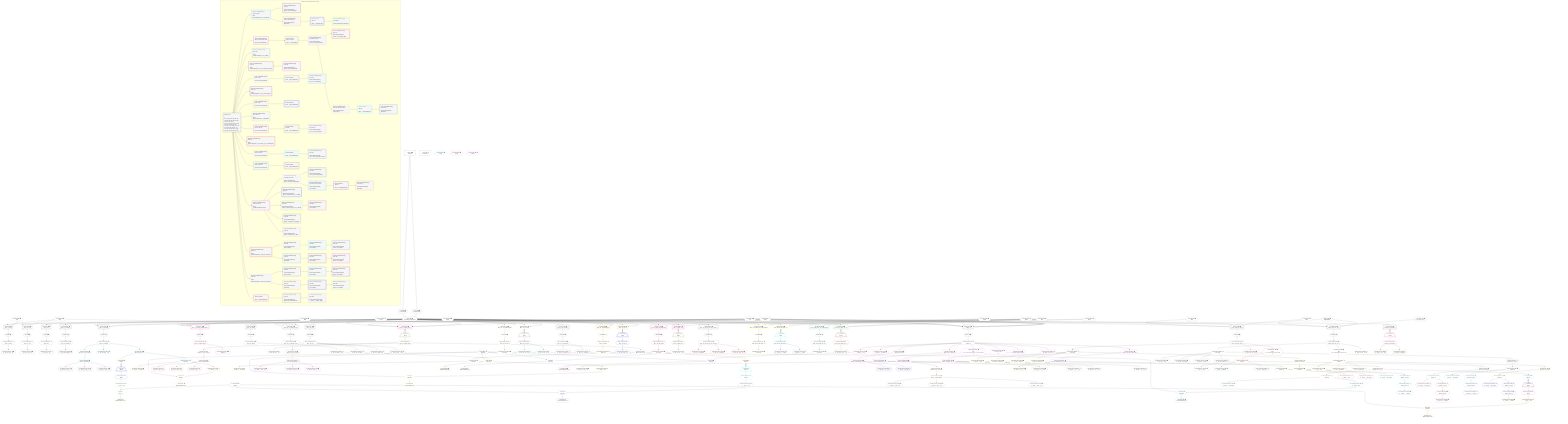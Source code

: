 %%{init: {'themeVariables': { 'fontSize': '12px'}}}%%
graph TD
    classDef path fill:#eee,stroke:#000,color:#000
    classDef plan fill:#fff,stroke-width:1px,color:#000
    classDef itemplan fill:#fff,stroke-width:2px,color:#000
    classDef unbatchedplan fill:#dff,stroke-width:1px,color:#000
    classDef sideeffectplan fill:#fcc,stroke-width:2px,color:#000
    classDef bucket fill:#f6f6f6,color:#000,stroke-width:2px,text-align:left


    %% plan dependencies
    PgSelect269[["PgSelect[269∈0] ➊<br />ᐸpersonᐳ"]]:::plan
    Object11{{"Object[11∈0] ➊<br />ᐸ{pgSettings,withPgClient}ᐳ"}}:::plan
    Constant558{{"Constant[558∈0] ➊<br />ᐸ1ᐳ"}}:::plan
    Constant559{{"Constant[559∈0] ➊<br />ᐸ'test'ᐳ"}}:::plan
    Object11 & Constant558 & Constant559 & Constant558 & Constant559 & Constant559 --> PgSelect269
    PgSelect373[["PgSelect[373∈0] ➊<br />ᐸquery_output_two_rowsᐳ"]]:::plan
    Constant570{{"Constant[570∈0] ➊<br />ᐸ42ᐳ"}}:::plan
    Constant572{{"Constant[572∈0] ➊<br />ᐸ'Hi'ᐳ"}}:::plan
    Object11 & Constant570 & Constant558 & Constant572 --> PgSelect373
    PgSelect434[["PgSelect[434∈0] ➊<br />ᐸquery_output_two_rowsᐳ"]]:::plan
    Constant573{{"Constant[573∈0] ➊<br />ᐸ999999999ᐳ"}}:::plan
    Constant575{{"Constant[575∈0] ➊<br />ᐸ”Don't fail me now...”ᐳ"}}:::plan
    Object11 & Constant573 & Constant573 & Constant575 --> PgSelect434
    PgSelect8[["PgSelect[8∈0] ➊<br />ᐸfunc_in_inoutᐳ"]]:::plan
    Constant555{{"Constant[555∈0] ➊<br />ᐸ10ᐳ"}}:::plan
    Constant556{{"Constant[556∈0] ➊<br />ᐸ5ᐳ"}}:::plan
    Object11 & Constant555 & Constant556 --> PgSelect8
    PgSelect28[["PgSelect[28∈0] ➊<br />ᐸfunc_out_complexᐳ"]]:::plan
    Object11 & Constant558 & Constant559 --> PgSelect28
    Access9{{"Access[9∈0] ➊<br />ᐸ2.pgSettingsᐳ"}}:::plan
    Access10{{"Access[10∈0] ➊<br />ᐸ2.withPgClientᐳ"}}:::plan
    Access9 & Access10 --> Object11
    PgSelect16[["PgSelect[16∈0] ➊<br />ᐸfunc_in_outᐳ"]]:::plan
    Object11 & Constant555 --> PgSelect16
    PgSelect138[["PgSelect[138∈0] ➊<br />ᐸfunc_out_out_compound_typeᐳ"]]:::plan
    Object11 & Constant555 --> PgSelect138
    __Value2["__Value[2∈0] ➊<br />ᐸcontextᐳ"]:::plan
    __Value2 --> Access9
    __Value2 --> Access10
    First12{{"First[12∈0] ➊"}}:::plan
    PgSelect8 --> First12
    PgSelectSingle13{{"PgSelectSingle[13∈0] ➊<br />ᐸfunc_in_inoutᐳ"}}:::plan
    First12 --> PgSelectSingle13
    PgClassExpression14{{"PgClassExpression[14∈0] ➊<br />ᐸ__func_in_inout__.vᐳ"}}:::plan
    PgSelectSingle13 --> PgClassExpression14
    First18{{"First[18∈0] ➊"}}:::plan
    PgSelect16 --> First18
    PgSelectSingle19{{"PgSelectSingle[19∈0] ➊<br />ᐸfunc_in_outᐳ"}}:::plan
    First18 --> PgSelectSingle19
    PgClassExpression20{{"PgClassExpression[20∈0] ➊<br />ᐸ__func_in_out__.vᐳ"}}:::plan
    PgSelectSingle19 --> PgClassExpression20
    PgSelect21[["PgSelect[21∈0] ➊<br />ᐸfunc_outᐳ"]]:::plan
    Object11 --> PgSelect21
    First23{{"First[23∈0] ➊"}}:::plan
    PgSelect21 --> First23
    PgSelectSingle24{{"PgSelectSingle[24∈0] ➊<br />ᐸfunc_outᐳ"}}:::plan
    First23 --> PgSelectSingle24
    PgClassExpression25{{"PgClassExpression[25∈0] ➊<br />ᐸ__func_out__.vᐳ"}}:::plan
    PgSelectSingle24 --> PgClassExpression25
    First30{{"First[30∈0] ➊"}}:::plan
    PgSelect28 --> First30
    PgSelectSingle31{{"PgSelectSingle[31∈0] ➊<br />ᐸfunc_out_complexᐳ"}}:::plan
    First30 --> PgSelectSingle31
    PgSelect131[["PgSelect[131∈0] ➊<br />ᐸfunc_out_outᐳ"]]:::plan
    Object11 --> PgSelect131
    First133{{"First[133∈0] ➊"}}:::plan
    PgSelect131 --> First133
    PgSelectSingle134{{"PgSelectSingle[134∈0] ➊<br />ᐸfunc_out_outᐳ"}}:::plan
    First133 --> PgSelectSingle134
    First140{{"First[140∈0] ➊"}}:::plan
    PgSelect138 --> First140
    PgSelectSingle141{{"PgSelectSingle[141∈0] ➊<br />ᐸfunc_out_out_compound_typeᐳ"}}:::plan
    First140 --> PgSelectSingle141
    PgSelect170[["PgSelect[170∈0] ➊<br />ᐸfunc_out_out_unnamedᐳ"]]:::plan
    Object11 --> PgSelect170
    First172{{"First[172∈0] ➊"}}:::plan
    PgSelect170 --> First172
    PgSelectSingle173{{"PgSelectSingle[173∈0] ➊<br />ᐸfunc_out_out_unnamedᐳ"}}:::plan
    First172 --> PgSelectSingle173
    PgSelect192[["PgSelect[192∈0] ➊<br />ᐸfunc_out_tableᐳ"]]:::plan
    Object11 --> PgSelect192
    First194{{"First[194∈0] ➊"}}:::plan
    PgSelect192 --> First194
    PgSelectSingle195{{"PgSelectSingle[195∈0] ➊<br />ᐸfunc_out_tableᐳ"}}:::plan
    First194 --> PgSelectSingle195
    PgSelect219[["PgSelect[219∈0] ➊<br />ᐸfunc_out_unnamedᐳ"]]:::plan
    Object11 --> PgSelect219
    First221{{"First[221∈0] ➊"}}:::plan
    PgSelect219 --> First221
    PgSelectSingle222{{"PgSelectSingle[222∈0] ➊<br />ᐸfunc_out_unnamedᐳ"}}:::plan
    First221 --> PgSelectSingle222
    PgClassExpression223{{"PgClassExpression[223∈0] ➊<br />ᐸ__func_out_unnamed__.vᐳ"}}:::plan
    PgSelectSingle222 --> PgClassExpression223
    PgSelect224[["PgSelect[224∈0] ➊<br />ᐸfunc_out_unnamed_out_out_unnamedᐳ"]]:::plan
    Object11 --> PgSelect224
    First226{{"First[226∈0] ➊"}}:::plan
    PgSelect224 --> First226
    PgSelectSingle227{{"PgSelectSingle[227∈0] ➊<br />ᐸfunc_out_unnamed_out_out_unnamedᐳ"}}:::plan
    First226 --> PgSelectSingle227
    First271{{"First[271∈0] ➊"}}:::plan
    PgSelect269 --> First271
    PgSelectSingle272{{"PgSelectSingle[272∈0] ➊<br />ᐸpersonᐳ"}}:::plan
    First271 --> PgSelectSingle272
    First375{{"First[375∈0] ➊"}}:::plan
    PgSelect373 --> First375
    PgSelectSingle376{{"PgSelectSingle[376∈0] ➊<br />ᐸquery_output_two_rowsᐳ"}}:::plan
    First375 --> PgSelectSingle376
    First436{{"First[436∈0] ➊"}}:::plan
    PgSelect434 --> First436
    PgSelectSingle437{{"PgSelectSingle[437∈0] ➊<br />ᐸquery_output_two_rowsᐳ"}}:::plan
    First436 --> PgSelectSingle437
    PgSelect494[["PgSelect[494∈0] ➊<br />ᐸsearch_test_summariesᐳ"]]:::plan
    Object11 --> PgSelect494
    __Value4["__Value[4∈0] ➊<br />ᐸrootValueᐳ"]:::plan
    Constant48{{"Constant[48∈0] ➊<br />ᐸ'people'ᐳ"}}:::plan
    Constant69{{"Constant[69∈0] ➊<br />ᐸ'posts'ᐳ"}}:::plan
    Connection82{{"Connection[82∈0] ➊<br />ᐸ80ᐳ"}}:::plan
    Connection160{{"Connection[160∈0] ➊<br />ᐸ158ᐳ"}}:::plan
    Connection183{{"Connection[183∈0] ➊<br />ᐸ181ᐳ"}}:::plan
    Connection207{{"Connection[207∈0] ➊<br />ᐸ205ᐳ"}}:::plan
    Connection241{{"Connection[241∈0] ➊<br />ᐸ239ᐳ"}}:::plan
    Connection259{{"Connection[259∈0] ➊<br />ᐸ257ᐳ"}}:::plan
    Constant563{{"Constant[563∈0] ➊<br />ᐸ20ᐳ"}}:::plan
    PgClassExpression32{{"PgClassExpression[32∈1] ➊<br />ᐸ__func_out...plex__.”x”ᐳ"}}:::plan
    PgSelectSingle31 --> PgClassExpression32
    PgSelectSingle39{{"PgSelectSingle[39∈1] ➊<br />ᐸfrmcdc_compoundTypeᐳ"}}:::plan
    RemapKeys502{{"RemapKeys[502∈1] ➊<br />ᐸ31:{”0”:1,”1”:2,”2”:3,”3”:4}ᐳ"}}:::plan
    RemapKeys502 --> PgSelectSingle39
    PgSelectSingle47{{"PgSelectSingle[47∈1] ➊<br />ᐸpersonᐳ"}}:::plan
    RemapKeys505{{"RemapKeys[505∈1] ➊<br />ᐸ31:{”0”:5,”1”:6,”2”:7}ᐳ"}}:::plan
    RemapKeys505 --> PgSelectSingle47
    PgSelectSingle31 --> RemapKeys502
    PgSelectSingle31 --> RemapKeys505
    Connection65{{"Connection[65∈1] ➊<br />ᐸ61ᐳ"}}:::plan
    PgClassExpression40{{"PgClassExpression[40∈2] ➊<br />ᐸ__frmcdc_c...type__.”a”ᐳ"}}:::plan
    PgSelectSingle39 --> PgClassExpression40
    PgClassExpression41{{"PgClassExpression[41∈2] ➊<br />ᐸ__frmcdc_c...type__.”b”ᐳ"}}:::plan
    PgSelectSingle39 --> PgClassExpression41
    PgClassExpression42{{"PgClassExpression[42∈2] ➊<br />ᐸ__frmcdc_c...type__.”c”ᐳ"}}:::plan
    PgSelectSingle39 --> PgClassExpression42
    List50{{"List[50∈3] ➊<br />ᐸ48,49ᐳ"}}:::plan
    PgClassExpression49{{"PgClassExpression[49∈3] ➊<br />ᐸ__person__.”id”ᐳ"}}:::plan
    Constant48 & PgClassExpression49 --> List50
    PgSelectSingle47 --> PgClassExpression49
    Lambda51{{"Lambda[51∈3] ➊<br />ᐸbase64JSONEncodeᐳ"}}:::plan
    List50 --> Lambda51
    PgClassExpression52{{"PgClassExpression[52∈3] ➊<br />ᐸ__person__...full_name”ᐳ"}}:::plan
    PgSelectSingle47 --> PgClassExpression52
    Access504{{"Access[504∈3] ➊<br />ᐸ505.0ᐳ"}}:::plan
    RemapKeys505 --> Access504
    __Item67[/"__Item[67∈4]<br />ᐸ504ᐳ"\]:::itemplan
    Access504 ==> __Item67
    PgSelectSingle68{{"PgSelectSingle[68∈4]<br />ᐸpostᐳ"}}:::plan
    __Item67 --> PgSelectSingle68
    List71{{"List[71∈5]<br />ᐸ69,70ᐳ"}}:::plan
    PgClassExpression70{{"PgClassExpression[70∈5]<br />ᐸ__post__.”id”ᐳ"}}:::plan
    Constant69 & PgClassExpression70 --> List71
    PgSelectSingle68 --> PgClassExpression70
    Lambda72{{"Lambda[72∈5]<br />ᐸbase64JSONEncodeᐳ"}}:::plan
    List71 --> Lambda72
    PgSelect83[["PgSelect[83∈6] ➊<br />ᐸfunc_out_complex_setofᐳ"]]:::plan
    Object11 & Constant558 & Constant559 & Connection82 --> PgSelect83
    PgSelect127[["PgSelect[127∈6] ➊<br />ᐸfunc_out_complex_setof(aggregate)ᐳ"]]:::plan
    Object11 & Constant558 & Constant559 & Connection82 --> PgSelect127
    First128{{"First[128∈6] ➊"}}:::plan
    PgSelect127 --> First128
    PgSelectSingle129{{"PgSelectSingle[129∈6] ➊<br />ᐸfunc_out_complex_setofᐳ"}}:::plan
    First128 --> PgSelectSingle129
    PgClassExpression130{{"PgClassExpression[130∈6] ➊<br />ᐸcount(*)ᐳ"}}:::plan
    PgSelectSingle129 --> PgClassExpression130
    Connection119{{"Connection[119∈6] ➊<br />ᐸ115ᐳ"}}:::plan
    __Item84[/"__Item[84∈7]<br />ᐸ83ᐳ"\]:::itemplan
    PgSelect83 ==> __Item84
    PgSelectSingle85{{"PgSelectSingle[85∈7]<br />ᐸfunc_out_complex_setofᐳ"}}:::plan
    __Item84 --> PgSelectSingle85
    PgClassExpression86{{"PgClassExpression[86∈8]<br />ᐸ__func_out...etof__.”x”ᐳ"}}:::plan
    PgSelectSingle85 --> PgClassExpression86
    PgSelectSingle93{{"PgSelectSingle[93∈8]<br />ᐸfrmcdc_compoundTypeᐳ"}}:::plan
    RemapKeys507{{"RemapKeys[507∈8]<br />ᐸ85:{”0”:1,”1”:2,”2”:3,”3”:4}ᐳ"}}:::plan
    RemapKeys507 --> PgSelectSingle93
    PgSelectSingle101{{"PgSelectSingle[101∈8]<br />ᐸpersonᐳ"}}:::plan
    RemapKeys510{{"RemapKeys[510∈8]<br />ᐸ85:{”0”:5,”1”:6,”2”:7}ᐳ"}}:::plan
    RemapKeys510 --> PgSelectSingle101
    PgSelectSingle85 --> RemapKeys507
    PgSelectSingle85 --> RemapKeys510
    PgClassExpression94{{"PgClassExpression[94∈9]<br />ᐸ__frmcdc_c...type__.”a”ᐳ"}}:::plan
    PgSelectSingle93 --> PgClassExpression94
    PgClassExpression95{{"PgClassExpression[95∈9]<br />ᐸ__frmcdc_c...type__.”b”ᐳ"}}:::plan
    PgSelectSingle93 --> PgClassExpression95
    PgClassExpression96{{"PgClassExpression[96∈9]<br />ᐸ__frmcdc_c...type__.”c”ᐳ"}}:::plan
    PgSelectSingle93 --> PgClassExpression96
    List104{{"List[104∈10]<br />ᐸ48,103ᐳ"}}:::plan
    PgClassExpression103{{"PgClassExpression[103∈10]<br />ᐸ__person__.”id”ᐳ"}}:::plan
    Constant48 & PgClassExpression103 --> List104
    PgSelectSingle101 --> PgClassExpression103
    Lambda105{{"Lambda[105∈10]<br />ᐸbase64JSONEncodeᐳ"}}:::plan
    List104 --> Lambda105
    PgClassExpression106{{"PgClassExpression[106∈10]<br />ᐸ__person__...full_name”ᐳ"}}:::plan
    PgSelectSingle101 --> PgClassExpression106
    Access509{{"Access[509∈10]<br />ᐸ510.0ᐳ"}}:::plan
    RemapKeys510 --> Access509
    __Item121[/"__Item[121∈11]<br />ᐸ509ᐳ"\]:::itemplan
    Access509 ==> __Item121
    PgSelectSingle122{{"PgSelectSingle[122∈11]<br />ᐸpostᐳ"}}:::plan
    __Item121 --> PgSelectSingle122
    List125{{"List[125∈12]<br />ᐸ69,124ᐳ"}}:::plan
    PgClassExpression124{{"PgClassExpression[124∈12]<br />ᐸ__post__.”id”ᐳ"}}:::plan
    Constant69 & PgClassExpression124 --> List125
    PgSelectSingle122 --> PgClassExpression124
    Lambda126{{"Lambda[126∈12]<br />ᐸbase64JSONEncodeᐳ"}}:::plan
    List125 --> Lambda126
    PgClassExpression135{{"PgClassExpression[135∈13] ➊<br />ᐸ__func_out...first_out”ᐳ"}}:::plan
    PgSelectSingle134 --> PgClassExpression135
    PgClassExpression136{{"PgClassExpression[136∈13] ➊<br />ᐸ__func_out...econd_out”ᐳ"}}:::plan
    PgSelectSingle134 --> PgClassExpression136
    PgClassExpression142{{"PgClassExpression[142∈14] ➊<br />ᐸ__func_out...ype__.”o1”ᐳ"}}:::plan
    PgSelectSingle141 --> PgClassExpression142
    PgSelectSingle149{{"PgSelectSingle[149∈14] ➊<br />ᐸfrmcdc_compoundTypeᐳ"}}:::plan
    RemapKeys512{{"RemapKeys[512∈14] ➊<br />ᐸ141:{”0”:1,”1”:2,”2”:3,”3”:4}ᐳ"}}:::plan
    RemapKeys512 --> PgSelectSingle149
    PgSelectSingle141 --> RemapKeys512
    PgClassExpression150{{"PgClassExpression[150∈15] ➊<br />ᐸ__frmcdc_c...type__.”a”ᐳ"}}:::plan
    PgSelectSingle149 --> PgClassExpression150
    PgClassExpression151{{"PgClassExpression[151∈15] ➊<br />ᐸ__frmcdc_c...type__.”b”ᐳ"}}:::plan
    PgSelectSingle149 --> PgClassExpression151
    PgClassExpression152{{"PgClassExpression[152∈15] ➊<br />ᐸ__frmcdc_c...type__.”c”ᐳ"}}:::plan
    PgSelectSingle149 --> PgClassExpression152
    PgSelect161[["PgSelect[161∈16] ➊<br />ᐸfunc_out_out_setofᐳ"]]:::plan
    Object11 & Connection160 --> PgSelect161
    PgSelect166[["PgSelect[166∈16] ➊<br />ᐸfunc_out_out_setof(aggregate)ᐳ"]]:::plan
    Object11 & Connection160 --> PgSelect166
    First167{{"First[167∈16] ➊"}}:::plan
    PgSelect166 --> First167
    PgSelectSingle168{{"PgSelectSingle[168∈16] ➊<br />ᐸfunc_out_out_setofᐳ"}}:::plan
    First167 --> PgSelectSingle168
    PgClassExpression169{{"PgClassExpression[169∈16] ➊<br />ᐸcount(*)ᐳ"}}:::plan
    PgSelectSingle168 --> PgClassExpression169
    __Item162[/"__Item[162∈17]<br />ᐸ161ᐳ"\]:::itemplan
    PgSelect161 ==> __Item162
    PgSelectSingle163{{"PgSelectSingle[163∈17]<br />ᐸfunc_out_out_setofᐳ"}}:::plan
    __Item162 --> PgSelectSingle163
    PgClassExpression164{{"PgClassExpression[164∈18]<br />ᐸ__func_out...tof__.”o1”ᐳ"}}:::plan
    PgSelectSingle163 --> PgClassExpression164
    PgClassExpression165{{"PgClassExpression[165∈18]<br />ᐸ__func_out...tof__.”o2”ᐳ"}}:::plan
    PgSelectSingle163 --> PgClassExpression165
    PgClassExpression174{{"PgClassExpression[174∈19] ➊<br />ᐸ__func_out....”column1”ᐳ"}}:::plan
    PgSelectSingle173 --> PgClassExpression174
    PgClassExpression175{{"PgClassExpression[175∈19] ➊<br />ᐸ__func_out....”column2”ᐳ"}}:::plan
    PgSelectSingle173 --> PgClassExpression175
    PgSelect184[["PgSelect[184∈20] ➊<br />ᐸfunc_out_setofᐳ"]]:::plan
    Object11 & Connection183 --> PgSelect184
    PgSelect188[["PgSelect[188∈20] ➊<br />ᐸfunc_out_setof(aggregate)ᐳ"]]:::plan
    Object11 & Connection183 --> PgSelect188
    First189{{"First[189∈20] ➊"}}:::plan
    PgSelect188 --> First189
    PgSelectSingle190{{"PgSelectSingle[190∈20] ➊<br />ᐸfunc_out_setofᐳ"}}:::plan
    First189 --> PgSelectSingle190
    PgClassExpression191{{"PgClassExpression[191∈20] ➊<br />ᐸcount(*)ᐳ"}}:::plan
    PgSelectSingle190 --> PgClassExpression191
    __Item185[/"__Item[185∈21]<br />ᐸ184ᐳ"\]:::itemplan
    PgSelect184 ==> __Item185
    PgSelectSingle186{{"PgSelectSingle[186∈21]<br />ᐸfunc_out_setofᐳ"}}:::plan
    __Item185 --> PgSelectSingle186
    PgClassExpression187{{"PgClassExpression[187∈21]<br />ᐸ__func_out_setof__.vᐳ"}}:::plan
    PgSelectSingle186 --> PgClassExpression187
    List198{{"List[198∈22] ➊<br />ᐸ48,197ᐳ"}}:::plan
    PgClassExpression197{{"PgClassExpression[197∈22] ➊<br />ᐸ__func_out_table__.”id”ᐳ"}}:::plan
    Constant48 & PgClassExpression197 --> List198
    PgSelectSingle195 --> PgClassExpression197
    Lambda199{{"Lambda[199∈22] ➊<br />ᐸbase64JSONEncodeᐳ"}}:::plan
    List198 --> Lambda199
    PgSelect208[["PgSelect[208∈23] ➊<br />ᐸfunc_out_table_setofᐳ"]]:::plan
    Object11 & Connection207 --> PgSelect208
    PgSelect215[["PgSelect[215∈23] ➊<br />ᐸfunc_out_table_setof(aggregate)ᐳ"]]:::plan
    Object11 & Connection207 --> PgSelect215
    First216{{"First[216∈23] ➊"}}:::plan
    PgSelect215 --> First216
    PgSelectSingle217{{"PgSelectSingle[217∈23] ➊<br />ᐸfunc_out_table_setofᐳ"}}:::plan
    First216 --> PgSelectSingle217
    PgClassExpression218{{"PgClassExpression[218∈23] ➊<br />ᐸcount(*)ᐳ"}}:::plan
    PgSelectSingle217 --> PgClassExpression218
    __Item209[/"__Item[209∈24]<br />ᐸ208ᐳ"\]:::itemplan
    PgSelect208 ==> __Item209
    PgSelectSingle210{{"PgSelectSingle[210∈24]<br />ᐸfunc_out_table_setofᐳ"}}:::plan
    __Item209 --> PgSelectSingle210
    List213{{"List[213∈25]<br />ᐸ48,212ᐳ"}}:::plan
    PgClassExpression212{{"PgClassExpression[212∈25]<br />ᐸ__func_out...tof__.”id”ᐳ"}}:::plan
    Constant48 & PgClassExpression212 --> List213
    PgSelectSingle210 --> PgClassExpression212
    Lambda214{{"Lambda[214∈25]<br />ᐸbase64JSONEncodeᐳ"}}:::plan
    List213 --> Lambda214
    PgClassExpression228{{"PgClassExpression[228∈26] ➊<br />ᐸ__func_out....”column1”ᐳ"}}:::plan
    PgSelectSingle227 --> PgClassExpression228
    PgClassExpression229{{"PgClassExpression[229∈26] ➊<br />ᐸ__func_out....”column3”ᐳ"}}:::plan
    PgSelectSingle227 --> PgClassExpression229
    PgClassExpression230{{"PgClassExpression[230∈26] ➊<br />ᐸ__func_out...med__.”o2”ᐳ"}}:::plan
    PgSelectSingle227 --> PgClassExpression230
    PgSelect242[["PgSelect[242∈27] ➊<br />ᐸfunc_returns_table_multi_colᐳ"]]:::plan
    Object11 & Constant563 & Connection241 --> PgSelect242
    PgSelect247[["PgSelect[247∈27] ➊<br />ᐸfunc_returns_table_multi_col(aggregate)ᐳ"]]:::plan
    Object11 & Constant563 & Connection241 --> PgSelect247
    First248{{"First[248∈27] ➊"}}:::plan
    PgSelect247 --> First248
    PgSelectSingle249{{"PgSelectSingle[249∈27] ➊<br />ᐸfunc_returns_table_multi_colᐳ"}}:::plan
    First248 --> PgSelectSingle249
    PgClassExpression250{{"PgClassExpression[250∈27] ➊<br />ᐸcount(*)ᐳ"}}:::plan
    PgSelectSingle249 --> PgClassExpression250
    __Item243[/"__Item[243∈28]<br />ᐸ242ᐳ"\]:::itemplan
    PgSelect242 ==> __Item243
    PgSelectSingle244{{"PgSelectSingle[244∈28]<br />ᐸfunc_returns_table_multi_colᐳ"}}:::plan
    __Item243 --> PgSelectSingle244
    PgClassExpression245{{"PgClassExpression[245∈29]<br />ᐸ__func_ret...l__.”col1”ᐳ"}}:::plan
    PgSelectSingle244 --> PgClassExpression245
    PgClassExpression246{{"PgClassExpression[246∈29]<br />ᐸ__func_ret...l__.”col2”ᐳ"}}:::plan
    PgSelectSingle244 --> PgClassExpression246
    PgSelect260[["PgSelect[260∈30] ➊<br />ᐸfunc_returns_table_one_colᐳ"]]:::plan
    Object11 & Constant563 & Connection259 --> PgSelect260
    PgSelect264[["PgSelect[264∈30] ➊<br />ᐸfunc_returns_table_one_col(aggregate)ᐳ"]]:::plan
    Object11 & Constant563 & Connection259 --> PgSelect264
    First265{{"First[265∈30] ➊"}}:::plan
    PgSelect264 --> First265
    PgSelectSingle266{{"PgSelectSingle[266∈30] ➊<br />ᐸfunc_returns_table_one_colᐳ"}}:::plan
    First265 --> PgSelectSingle266
    PgClassExpression267{{"PgClassExpression[267∈30] ➊<br />ᐸcount(*)ᐳ"}}:::plan
    PgSelectSingle266 --> PgClassExpression267
    __Item261[/"__Item[261∈31]<br />ᐸ260ᐳ"\]:::itemplan
    PgSelect260 ==> __Item261
    PgSelectSingle262{{"PgSelectSingle[262∈31]<br />ᐸfunc_returns_table_one_colᐳ"}}:::plan
    __Item261 --> PgSelectSingle262
    PgClassExpression263{{"PgClassExpression[263∈31]<br />ᐸ__func_ret...ne_col__.vᐳ"}}:::plan
    PgSelectSingle262 --> PgClassExpression263
    List275{{"List[275∈32] ➊<br />ᐸ48,274ᐳ"}}:::plan
    PgClassExpression274{{"PgClassExpression[274∈32] ➊<br />ᐸ__person__.”id”ᐳ"}}:::plan
    Constant48 & PgClassExpression274 --> List275
    PgSelectSingle272 --> PgClassExpression274
    Lambda276{{"Lambda[276∈32] ➊<br />ᐸbase64JSONEncodeᐳ"}}:::plan
    List275 --> Lambda276
    PgClassExpression277{{"PgClassExpression[277∈32] ➊<br />ᐸ__person__...full_name”ᐳ"}}:::plan
    PgSelectSingle272 --> PgClassExpression277
    PgSelectSingle286{{"PgSelectSingle[286∈32] ➊<br />ᐸperson_computed_complexᐳ"}}:::plan
    RemapKeys519{{"RemapKeys[519∈32] ➊<br />ᐸ272:{”0”:2,”1”:3,”2”:4,”3”:5,”4”:6,”5”:7,”6”:8,”7”:9,”8”:10}ᐳ"}}:::plan
    RemapKeys519 --> PgSelectSingle286
    PgSelectSingle332{{"PgSelectSingle[332∈32] ➊<br />ᐸperson_computed_first_arg_inoutᐳ"}}:::plan
    RemapKeys521{{"RemapKeys[521∈32] ➊<br />ᐸ272:{”0”:11,”1”:12}ᐳ"}}:::plan
    RemapKeys521 --> PgSelectSingle332
    PgSelectSingle339{{"PgSelectSingle[339∈32] ➊<br />ᐸperson_computed_first_arg_inout_outᐳ"}}:::plan
    RemapKeys525{{"RemapKeys[525∈32] ➊<br />ᐸ272:{”0”:13,”1”:14,”2”:15,”3”:16}ᐳ"}}:::plan
    RemapKeys525 --> PgSelectSingle339
    PgClassExpression352{{"PgClassExpression[352∈32] ➊<br />ᐸ”c”.”perso...lder! */<br />)ᐳ"}}:::plan
    PgSelectSingle272 --> PgClassExpression352
    PgSelectSingle358{{"PgSelectSingle[358∈32] ➊<br />ᐸperson_computed_inout_outᐳ"}}:::plan
    RemapKeys527{{"RemapKeys[527∈32] ➊<br />ᐸ272:{”0”:17,”1”:18,”2”:19}ᐳ"}}:::plan
    RemapKeys527 --> PgSelectSingle358
    PgClassExpression362{{"PgClassExpression[362∈32] ➊<br />ᐸ”c”.”perso..._person__)ᐳ"}}:::plan
    PgSelectSingle272 --> PgClassExpression362
    PgSelectSingle367{{"PgSelectSingle[367∈32] ➊<br />ᐸperson_computed_out_outᐳ"}}:::plan
    RemapKeys529{{"RemapKeys[529∈32] ➊<br />ᐸ272:{”0”:20,”1”:21,”2”:22}ᐳ"}}:::plan
    RemapKeys529 --> PgSelectSingle367
    PgSelectSingle272 --> RemapKeys519
    PgSelectSingle272 --> RemapKeys521
    PgSelectSingle272 --> RemapKeys525
    PgSelectSingle272 --> RemapKeys527
    PgSelectSingle272 --> RemapKeys529
    Connection320{{"Connection[320∈32] ➊<br />ᐸ316ᐳ"}}:::plan
    PgClassExpression287{{"PgClassExpression[287∈33] ➊<br />ᐸ__person_c...plex__.”x”ᐳ"}}:::plan
    PgSelectSingle286 --> PgClassExpression287
    PgSelectSingle294{{"PgSelectSingle[294∈33] ➊<br />ᐸfrmcdc_compoundTypeᐳ"}}:::plan
    RemapKeys514{{"RemapKeys[514∈33] ➊<br />ᐸ286:{”0”:1,”1”:2,”2”:3,”3”:4}ᐳ"}}:::plan
    RemapKeys514 --> PgSelectSingle294
    PgSelectSingle302{{"PgSelectSingle[302∈33] ➊<br />ᐸpersonᐳ"}}:::plan
    RemapKeys517{{"RemapKeys[517∈33] ➊<br />ᐸ286:{”0”:5,”1”:6,”2”:7}ᐳ"}}:::plan
    RemapKeys517 --> PgSelectSingle302
    PgSelectSingle286 --> RemapKeys514
    PgSelectSingle286 --> RemapKeys517
    PgClassExpression295{{"PgClassExpression[295∈34] ➊<br />ᐸ__frmcdc_c...type__.”a”ᐳ"}}:::plan
    PgSelectSingle294 --> PgClassExpression295
    PgClassExpression296{{"PgClassExpression[296∈34] ➊<br />ᐸ__frmcdc_c...type__.”b”ᐳ"}}:::plan
    PgSelectSingle294 --> PgClassExpression296
    PgClassExpression297{{"PgClassExpression[297∈34] ➊<br />ᐸ__frmcdc_c...type__.”c”ᐳ"}}:::plan
    PgSelectSingle294 --> PgClassExpression297
    List305{{"List[305∈35] ➊<br />ᐸ48,304ᐳ"}}:::plan
    PgClassExpression304{{"PgClassExpression[304∈35] ➊<br />ᐸ__person__.”id”ᐳ"}}:::plan
    Constant48 & PgClassExpression304 --> List305
    PgSelectSingle302 --> PgClassExpression304
    Lambda306{{"Lambda[306∈35] ➊<br />ᐸbase64JSONEncodeᐳ"}}:::plan
    List305 --> Lambda306
    PgClassExpression307{{"PgClassExpression[307∈35] ➊<br />ᐸ__person__...full_name”ᐳ"}}:::plan
    PgSelectSingle302 --> PgClassExpression307
    Access516{{"Access[516∈35] ➊<br />ᐸ517.0ᐳ"}}:::plan
    RemapKeys517 --> Access516
    __Item322[/"__Item[322∈36]<br />ᐸ516ᐳ"\]:::itemplan
    Access516 ==> __Item322
    PgSelectSingle323{{"PgSelectSingle[323∈36]<br />ᐸpostᐳ"}}:::plan
    __Item322 --> PgSelectSingle323
    List326{{"List[326∈37]<br />ᐸ69,325ᐳ"}}:::plan
    PgClassExpression325{{"PgClassExpression[325∈37]<br />ᐸ__post__.”id”ᐳ"}}:::plan
    Constant69 & PgClassExpression325 --> List326
    PgSelectSingle323 --> PgClassExpression325
    Lambda327{{"Lambda[327∈37]<br />ᐸbase64JSONEncodeᐳ"}}:::plan
    List326 --> Lambda327
    PgClassExpression333{{"PgClassExpression[333∈38] ➊<br />ᐸ__person_c...out__.”id”ᐳ"}}:::plan
    PgSelectSingle332 --> PgClassExpression333
    PgClassExpression334{{"PgClassExpression[334∈38] ➊<br />ᐸ__person_c...full_name”ᐳ"}}:::plan
    PgSelectSingle332 --> PgClassExpression334
    PgSelectSingle346{{"PgSelectSingle[346∈39] ➊<br />ᐸpersonᐳ"}}:::plan
    PgSelectSingle339 --> PgSelectSingle346
    PgClassExpression349{{"PgClassExpression[349∈39] ➊<br />ᐸ__person_c..._out__.”o”ᐳ"}}:::plan
    PgSelectSingle339 --> PgClassExpression349
    PgClassExpression347{{"PgClassExpression[347∈40] ➊<br />ᐸ__person__.”id”ᐳ"}}:::plan
    PgSelectSingle346 --> PgClassExpression347
    PgClassExpression348{{"PgClassExpression[348∈40] ➊<br />ᐸ__person__...full_name”ᐳ"}}:::plan
    PgSelectSingle346 --> PgClassExpression348
    PgClassExpression359{{"PgClassExpression[359∈41] ➊<br />ᐸ__person_c...ut__.”ino”ᐳ"}}:::plan
    PgSelectSingle358 --> PgClassExpression359
    PgClassExpression360{{"PgClassExpression[360∈41] ➊<br />ᐸ__person_c..._out__.”o”ᐳ"}}:::plan
    PgSelectSingle358 --> PgClassExpression360
    PgClassExpression368{{"PgClassExpression[368∈42] ➊<br />ᐸ__person_c...out__.”o1”ᐳ"}}:::plan
    PgSelectSingle367 --> PgClassExpression368
    PgClassExpression369{{"PgClassExpression[369∈42] ➊<br />ᐸ__person_c...out__.”o2”ᐳ"}}:::plan
    PgSelectSingle367 --> PgClassExpression369
    PgSelectSingle383{{"PgSelectSingle[383∈43] ➊<br />ᐸleft_armᐳ"}}:::plan
    PgSelectSingle376 --> PgSelectSingle383
    PgSelectSingle411{{"PgSelectSingle[411∈43] ➊<br />ᐸpostᐳ"}}:::plan
    RemapKeys541{{"RemapKeys[541∈43] ➊<br />ᐸ376:{”0”:7,”1”:8,”2”:9,”3”:10,”4”:11,”5”:12}ᐳ"}}:::plan
    RemapKeys541 --> PgSelectSingle411
    PgClassExpression430{{"PgClassExpression[430∈43] ➊<br />ᐸ__query_ou...ws__.”txt”ᐳ"}}:::plan
    PgSelectSingle376 --> PgClassExpression430
    PgSelectSingle376 --> RemapKeys541
    PgClassExpression384{{"PgClassExpression[384∈44] ➊<br />ᐸ__left_arm__.”id”ᐳ"}}:::plan
    PgSelectSingle383 --> PgClassExpression384
    PgClassExpression385{{"PgClassExpression[385∈44] ➊<br />ᐸ__left_arm...in_metres”ᐳ"}}:::plan
    PgSelectSingle383 --> PgClassExpression385
    PgClassExpression386{{"PgClassExpression[386∈44] ➊<br />ᐸ__left_arm__.”mood”ᐳ"}}:::plan
    PgSelectSingle383 --> PgClassExpression386
    PgClassExpression387{{"PgClassExpression[387∈44] ➊<br />ᐸ__left_arm...person_id”ᐳ"}}:::plan
    PgSelectSingle383 --> PgClassExpression387
    PgSelectSingle393{{"PgSelectSingle[393∈44] ➊<br />ᐸpersonᐳ"}}:::plan
    RemapKeys533{{"RemapKeys[533∈44] ➊<br />ᐸ383:{”0”:3,”1”:4,”2”:5}ᐳ"}}:::plan
    RemapKeys533 --> PgSelectSingle393
    PgSelectSingle383 --> RemapKeys533
    PgClassExpression394{{"PgClassExpression[394∈45] ➊<br />ᐸ__person__...full_name”ᐳ"}}:::plan
    PgSelectSingle393 --> PgClassExpression394
    PgSelectSingle401{{"PgSelectSingle[401∈45] ➊<br />ᐸperson_secretᐳ"}}:::plan
    RemapKeys531{{"RemapKeys[531∈45] ➊<br />ᐸ393:{”0”:1,”1”:2}ᐳ"}}:::plan
    RemapKeys531 --> PgSelectSingle401
    PgSelectSingle393 --> RemapKeys531
    PgClassExpression402{{"PgClassExpression[402∈46] ➊<br />ᐸ__person_s..._.”sekrit”ᐳ"}}:::plan
    PgSelectSingle401 --> PgClassExpression402
    PgClassExpression412{{"PgClassExpression[412∈47] ➊<br />ᐸ__post__.”id”ᐳ"}}:::plan
    PgSelectSingle411 --> PgClassExpression412
    PgClassExpression413{{"PgClassExpression[413∈47] ➊<br />ᐸ__post__.”headline”ᐳ"}}:::plan
    PgSelectSingle411 --> PgClassExpression413
    PgClassExpression414{{"PgClassExpression[414∈47] ➊<br />ᐸ__post__.”author_id”ᐳ"}}:::plan
    PgSelectSingle411 --> PgClassExpression414
    PgSelectSingle420{{"PgSelectSingle[420∈47] ➊<br />ᐸpersonᐳ"}}:::plan
    RemapKeys539{{"RemapKeys[539∈47] ➊<br />ᐸ411:{”0”:2,”1”:3,”2”:4}ᐳ"}}:::plan
    RemapKeys539 --> PgSelectSingle420
    PgSelectSingle411 --> RemapKeys539
    PgClassExpression421{{"PgClassExpression[421∈48] ➊<br />ᐸ__person__...full_name”ᐳ"}}:::plan
    PgSelectSingle420 --> PgClassExpression421
    PgSelectSingle428{{"PgSelectSingle[428∈48] ➊<br />ᐸperson_secretᐳ"}}:::plan
    RemapKeys537{{"RemapKeys[537∈48] ➊<br />ᐸ420:{”0”:1,”1”:2}ᐳ"}}:::plan
    RemapKeys537 --> PgSelectSingle428
    PgSelectSingle420 --> RemapKeys537
    PgClassExpression429{{"PgClassExpression[429∈49] ➊<br />ᐸ__person_s..._.”sekrit”ᐳ"}}:::plan
    PgSelectSingle428 --> PgClassExpression429
    PgSelectSingle444{{"PgSelectSingle[444∈50] ➊<br />ᐸleft_armᐳ"}}:::plan
    PgSelectSingle437 --> PgSelectSingle444
    PgSelectSingle472{{"PgSelectSingle[472∈50] ➊<br />ᐸpostᐳ"}}:::plan
    RemapKeys553{{"RemapKeys[553∈50] ➊<br />ᐸ437:{”0”:7,”1”:8,”2”:9,”3”:10,”4”:11,”5”:12}ᐳ"}}:::plan
    RemapKeys553 --> PgSelectSingle472
    PgClassExpression491{{"PgClassExpression[491∈50] ➊<br />ᐸ__query_ou...ws__.”txt”ᐳ"}}:::plan
    PgSelectSingle437 --> PgClassExpression491
    PgSelectSingle437 --> RemapKeys553
    PgClassExpression445{{"PgClassExpression[445∈51] ➊<br />ᐸ__left_arm__.”id”ᐳ"}}:::plan
    PgSelectSingle444 --> PgClassExpression445
    PgClassExpression446{{"PgClassExpression[446∈51] ➊<br />ᐸ__left_arm...in_metres”ᐳ"}}:::plan
    PgSelectSingle444 --> PgClassExpression446
    PgClassExpression447{{"PgClassExpression[447∈51] ➊<br />ᐸ__left_arm__.”mood”ᐳ"}}:::plan
    PgSelectSingle444 --> PgClassExpression447
    PgClassExpression448{{"PgClassExpression[448∈51] ➊<br />ᐸ__left_arm...person_id”ᐳ"}}:::plan
    PgSelectSingle444 --> PgClassExpression448
    PgSelectSingle454{{"PgSelectSingle[454∈51] ➊<br />ᐸpersonᐳ"}}:::plan
    RemapKeys545{{"RemapKeys[545∈51] ➊<br />ᐸ444:{”0”:3,”1”:4,”2”:5}ᐳ"}}:::plan
    RemapKeys545 --> PgSelectSingle454
    PgSelectSingle444 --> RemapKeys545
    PgClassExpression455{{"PgClassExpression[455∈52] ➊<br />ᐸ__person__...full_name”ᐳ"}}:::plan
    PgSelectSingle454 --> PgClassExpression455
    PgSelectSingle462{{"PgSelectSingle[462∈52] ➊<br />ᐸperson_secretᐳ"}}:::plan
    RemapKeys543{{"RemapKeys[543∈52] ➊<br />ᐸ454:{”0”:1,”1”:2}ᐳ"}}:::plan
    RemapKeys543 --> PgSelectSingle462
    PgSelectSingle454 --> RemapKeys543
    PgClassExpression463{{"PgClassExpression[463∈53] ➊<br />ᐸ__person_s..._.”sekrit”ᐳ"}}:::plan
    PgSelectSingle462 --> PgClassExpression463
    PgClassExpression473{{"PgClassExpression[473∈54] ➊<br />ᐸ__post__.”id”ᐳ"}}:::plan
    PgSelectSingle472 --> PgClassExpression473
    PgClassExpression474{{"PgClassExpression[474∈54] ➊<br />ᐸ__post__.”headline”ᐳ"}}:::plan
    PgSelectSingle472 --> PgClassExpression474
    PgClassExpression475{{"PgClassExpression[475∈54] ➊<br />ᐸ__post__.”author_id”ᐳ"}}:::plan
    PgSelectSingle472 --> PgClassExpression475
    PgSelectSingle481{{"PgSelectSingle[481∈54] ➊<br />ᐸpersonᐳ"}}:::plan
    RemapKeys551{{"RemapKeys[551∈54] ➊<br />ᐸ472:{”0”:2,”1”:3,”2”:4}ᐳ"}}:::plan
    RemapKeys551 --> PgSelectSingle481
    PgSelectSingle472 --> RemapKeys551
    PgClassExpression482{{"PgClassExpression[482∈55] ➊<br />ᐸ__person__...full_name”ᐳ"}}:::plan
    PgSelectSingle481 --> PgClassExpression482
    PgSelectSingle489{{"PgSelectSingle[489∈55] ➊<br />ᐸperson_secretᐳ"}}:::plan
    RemapKeys549{{"RemapKeys[549∈55] ➊<br />ᐸ481:{”0”:1,”1”:2}ᐳ"}}:::plan
    RemapKeys549 --> PgSelectSingle489
    PgSelectSingle481 --> RemapKeys549
    PgClassExpression490{{"PgClassExpression[490∈56] ➊<br />ᐸ__person_s..._.”sekrit”ᐳ"}}:::plan
    PgSelectSingle489 --> PgClassExpression490
    __Item496[/"__Item[496∈57]<br />ᐸ494ᐳ"\]:::itemplan
    PgSelect494 ==> __Item496
    PgSelectSingle497{{"PgSelectSingle[497∈57]<br />ᐸsearch_test_summariesᐳ"}}:::plan
    __Item496 --> PgSelectSingle497
    PgClassExpression498{{"PgClassExpression[498∈58]<br />ᐸ__search_t...ies__.”id”ᐳ"}}:::plan
    PgSelectSingle497 --> PgClassExpression498
    PgClassExpression499{{"PgClassExpression[499∈58]<br />ᐸ__search_t..._duration”ᐳ"}}:::plan
    PgSelectSingle497 --> PgClassExpression499

    %% define steps

    subgraph "Buckets for queries/v4/function-return-types"
    Bucket0("Bucket 0 (root)<br /><br />1: <br />ᐳ: 9, 10, 48, 69, 82, 160, 183, 207, 241, 259, 555, 556, 558, 559, 563, 570, 572, 573, 575, 11<br />2: 8, 16, 21, 28, 131, 138, 170, 192, 219, 224, 269, 373, 434, 494<br />ᐳ: 12, 13, 14, 18, 19, 20, 23, 24, 25, 30, 31, 133, 134, 140, 141, 172, 173, 194, 195, 221, 222, 223, 226, 227, 271, 272, 375, 376, 436, 437"):::bucket
    classDef bucket0 stroke:#696969
    class Bucket0,__Value2,__Value4,PgSelect8,Access9,Access10,Object11,First12,PgSelectSingle13,PgClassExpression14,PgSelect16,First18,PgSelectSingle19,PgClassExpression20,PgSelect21,First23,PgSelectSingle24,PgClassExpression25,PgSelect28,First30,PgSelectSingle31,Constant48,Constant69,Connection82,PgSelect131,First133,PgSelectSingle134,PgSelect138,First140,PgSelectSingle141,Connection160,PgSelect170,First172,PgSelectSingle173,Connection183,PgSelect192,First194,PgSelectSingle195,Connection207,PgSelect219,First221,PgSelectSingle222,PgClassExpression223,PgSelect224,First226,PgSelectSingle227,Connection241,Connection259,PgSelect269,First271,PgSelectSingle272,PgSelect373,First375,PgSelectSingle376,PgSelect434,First436,PgSelectSingle437,PgSelect494,Constant555,Constant556,Constant558,Constant559,Constant563,Constant570,Constant572,Constant573,Constant575 bucket0
    Bucket1("Bucket 1 (nullableBoundary)<br />Deps: 31, 48, 69<br /><br />ROOT PgSelectSingleᐸfunc_out_complexᐳ[31]"):::bucket
    classDef bucket1 stroke:#00bfff
    class Bucket1,PgClassExpression32,PgSelectSingle39,PgSelectSingle47,Connection65,RemapKeys502,RemapKeys505 bucket1
    Bucket2("Bucket 2 (nullableBoundary)<br />Deps: 39<br /><br />ROOT PgSelectSingle{1}ᐸfrmcdc_compoundTypeᐳ[39]"):::bucket
    classDef bucket2 stroke:#7f007f
    class Bucket2,PgClassExpression40,PgClassExpression41,PgClassExpression42 bucket2
    Bucket3("Bucket 3 (nullableBoundary)<br />Deps: 47, 48, 505, 69, 65<br /><br />ROOT PgSelectSingle{1}ᐸpersonᐳ[47]"):::bucket
    classDef bucket3 stroke:#ffa500
    class Bucket3,PgClassExpression49,List50,Lambda51,PgClassExpression52,Access504 bucket3
    Bucket4("Bucket 4 (listItem)<br />Deps: 69<br /><br />ROOT __Item{4}ᐸ504ᐳ[67]"):::bucket
    classDef bucket4 stroke:#0000ff
    class Bucket4,__Item67,PgSelectSingle68 bucket4
    Bucket5("Bucket 5 (nullableBoundary)<br />Deps: 68, 69<br /><br />ROOT PgSelectSingle{4}ᐸpostᐳ[68]"):::bucket
    classDef bucket5 stroke:#7fff00
    class Bucket5,PgClassExpression70,List71,Lambda72 bucket5
    Bucket6("Bucket 6 (nullableBoundary)<br />Deps: 11, 558, 559, 82, 48, 69<br /><br />ROOT Connectionᐸ80ᐳ[82]"):::bucket
    classDef bucket6 stroke:#ff1493
    class Bucket6,PgSelect83,Connection119,PgSelect127,First128,PgSelectSingle129,PgClassExpression130 bucket6
    Bucket7("Bucket 7 (listItem)<br />Deps: 48, 69, 119<br /><br />ROOT __Item{7}ᐸ83ᐳ[84]"):::bucket
    classDef bucket7 stroke:#808000
    class Bucket7,__Item84,PgSelectSingle85 bucket7
    Bucket8("Bucket 8 (nullableBoundary)<br />Deps: 85, 48, 69, 119<br /><br />ROOT PgSelectSingle{7}ᐸfunc_out_complex_setofᐳ[85]"):::bucket
    classDef bucket8 stroke:#dda0dd
    class Bucket8,PgClassExpression86,PgSelectSingle93,PgSelectSingle101,RemapKeys507,RemapKeys510 bucket8
    Bucket9("Bucket 9 (nullableBoundary)<br />Deps: 93<br /><br />ROOT PgSelectSingle{8}ᐸfrmcdc_compoundTypeᐳ[93]"):::bucket
    classDef bucket9 stroke:#ff0000
    class Bucket9,PgClassExpression94,PgClassExpression95,PgClassExpression96 bucket9
    Bucket10("Bucket 10 (nullableBoundary)<br />Deps: 101, 48, 510, 69, 119<br /><br />ROOT PgSelectSingle{8}ᐸpersonᐳ[101]"):::bucket
    classDef bucket10 stroke:#ffff00
    class Bucket10,PgClassExpression103,List104,Lambda105,PgClassExpression106,Access509 bucket10
    Bucket11("Bucket 11 (listItem)<br />Deps: 69<br /><br />ROOT __Item{11}ᐸ509ᐳ[121]"):::bucket
    classDef bucket11 stroke:#00ffff
    class Bucket11,__Item121,PgSelectSingle122 bucket11
    Bucket12("Bucket 12 (nullableBoundary)<br />Deps: 122, 69<br /><br />ROOT PgSelectSingle{11}ᐸpostᐳ[122]"):::bucket
    classDef bucket12 stroke:#4169e1
    class Bucket12,PgClassExpression124,List125,Lambda126 bucket12
    Bucket13("Bucket 13 (nullableBoundary)<br />Deps: 134<br /><br />ROOT PgSelectSingleᐸfunc_out_outᐳ[134]"):::bucket
    classDef bucket13 stroke:#3cb371
    class Bucket13,PgClassExpression135,PgClassExpression136 bucket13
    Bucket14("Bucket 14 (nullableBoundary)<br />Deps: 141<br /><br />ROOT PgSelectSingleᐸfunc_out_out_compound_typeᐳ[141]"):::bucket
    classDef bucket14 stroke:#a52a2a
    class Bucket14,PgClassExpression142,PgSelectSingle149,RemapKeys512 bucket14
    Bucket15("Bucket 15 (nullableBoundary)<br />Deps: 149<br /><br />ROOT PgSelectSingle{14}ᐸfrmcdc_compoundTypeᐳ[149]"):::bucket
    classDef bucket15 stroke:#ff00ff
    class Bucket15,PgClassExpression150,PgClassExpression151,PgClassExpression152 bucket15
    Bucket16("Bucket 16 (nullableBoundary)<br />Deps: 11, 160<br /><br />ROOT Connectionᐸ158ᐳ[160]"):::bucket
    classDef bucket16 stroke:#f5deb3
    class Bucket16,PgSelect161,PgSelect166,First167,PgSelectSingle168,PgClassExpression169 bucket16
    Bucket17("Bucket 17 (listItem)<br /><br />ROOT __Item{17}ᐸ161ᐳ[162]"):::bucket
    classDef bucket17 stroke:#696969
    class Bucket17,__Item162,PgSelectSingle163 bucket17
    Bucket18("Bucket 18 (nullableBoundary)<br />Deps: 163<br /><br />ROOT PgSelectSingle{17}ᐸfunc_out_out_setofᐳ[163]"):::bucket
    classDef bucket18 stroke:#00bfff
    class Bucket18,PgClassExpression164,PgClassExpression165 bucket18
    Bucket19("Bucket 19 (nullableBoundary)<br />Deps: 173<br /><br />ROOT PgSelectSingleᐸfunc_out_out_unnamedᐳ[173]"):::bucket
    classDef bucket19 stroke:#7f007f
    class Bucket19,PgClassExpression174,PgClassExpression175 bucket19
    Bucket20("Bucket 20 (nullableBoundary)<br />Deps: 11, 183<br /><br />ROOT Connectionᐸ181ᐳ[183]"):::bucket
    classDef bucket20 stroke:#ffa500
    class Bucket20,PgSelect184,PgSelect188,First189,PgSelectSingle190,PgClassExpression191 bucket20
    Bucket21("Bucket 21 (listItem)<br /><br />ROOT __Item{21}ᐸ184ᐳ[185]"):::bucket
    classDef bucket21 stroke:#0000ff
    class Bucket21,__Item185,PgSelectSingle186,PgClassExpression187 bucket21
    Bucket22("Bucket 22 (nullableBoundary)<br />Deps: 195, 48<br /><br />ROOT PgSelectSingleᐸfunc_out_tableᐳ[195]"):::bucket
    classDef bucket22 stroke:#7fff00
    class Bucket22,PgClassExpression197,List198,Lambda199 bucket22
    Bucket23("Bucket 23 (nullableBoundary)<br />Deps: 11, 207, 48<br /><br />ROOT Connectionᐸ205ᐳ[207]"):::bucket
    classDef bucket23 stroke:#ff1493
    class Bucket23,PgSelect208,PgSelect215,First216,PgSelectSingle217,PgClassExpression218 bucket23
    Bucket24("Bucket 24 (listItem)<br />Deps: 48<br /><br />ROOT __Item{24}ᐸ208ᐳ[209]"):::bucket
    classDef bucket24 stroke:#808000
    class Bucket24,__Item209,PgSelectSingle210 bucket24
    Bucket25("Bucket 25 (nullableBoundary)<br />Deps: 210, 48<br /><br />ROOT PgSelectSingle{24}ᐸfunc_out_table_setofᐳ[210]"):::bucket
    classDef bucket25 stroke:#dda0dd
    class Bucket25,PgClassExpression212,List213,Lambda214 bucket25
    Bucket26("Bucket 26 (nullableBoundary)<br />Deps: 227<br /><br />ROOT PgSelectSingleᐸfunc_out_unnamed_out_out_unnamedᐳ[227]"):::bucket
    classDef bucket26 stroke:#ff0000
    class Bucket26,PgClassExpression228,PgClassExpression229,PgClassExpression230 bucket26
    Bucket27("Bucket 27 (nullableBoundary)<br />Deps: 11, 563, 241<br /><br />ROOT Connectionᐸ239ᐳ[241]"):::bucket
    classDef bucket27 stroke:#ffff00
    class Bucket27,PgSelect242,PgSelect247,First248,PgSelectSingle249,PgClassExpression250 bucket27
    Bucket28("Bucket 28 (listItem)<br /><br />ROOT __Item{28}ᐸ242ᐳ[243]"):::bucket
    classDef bucket28 stroke:#00ffff
    class Bucket28,__Item243,PgSelectSingle244 bucket28
    Bucket29("Bucket 29 (nullableBoundary)<br />Deps: 244<br /><br />ROOT PgSelectSingle{28}ᐸfunc_returns_table_multi_colᐳ[244]"):::bucket
    classDef bucket29 stroke:#4169e1
    class Bucket29,PgClassExpression245,PgClassExpression246 bucket29
    Bucket30("Bucket 30 (nullableBoundary)<br />Deps: 11, 563, 259<br /><br />ROOT Connectionᐸ257ᐳ[259]"):::bucket
    classDef bucket30 stroke:#3cb371
    class Bucket30,PgSelect260,PgSelect264,First265,PgSelectSingle266,PgClassExpression267 bucket30
    Bucket31("Bucket 31 (listItem)<br /><br />ROOT __Item{31}ᐸ260ᐳ[261]"):::bucket
    classDef bucket31 stroke:#a52a2a
    class Bucket31,__Item261,PgSelectSingle262,PgClassExpression263 bucket31
    Bucket32("Bucket 32 (nullableBoundary)<br />Deps: 272, 48, 69<br /><br />ROOT PgSelectSingleᐸpersonᐳ[272]"):::bucket
    classDef bucket32 stroke:#ff00ff
    class Bucket32,PgClassExpression274,List275,Lambda276,PgClassExpression277,PgSelectSingle286,Connection320,PgSelectSingle332,PgSelectSingle339,PgClassExpression352,PgSelectSingle358,PgClassExpression362,PgSelectSingle367,RemapKeys519,RemapKeys521,RemapKeys525,RemapKeys527,RemapKeys529 bucket32
    Bucket33("Bucket 33 (nullableBoundary)<br />Deps: 286, 48, 69, 320<br /><br />ROOT PgSelectSingle{32}ᐸperson_computed_complexᐳ[286]"):::bucket
    classDef bucket33 stroke:#f5deb3
    class Bucket33,PgClassExpression287,PgSelectSingle294,PgSelectSingle302,RemapKeys514,RemapKeys517 bucket33
    Bucket34("Bucket 34 (nullableBoundary)<br />Deps: 294<br /><br />ROOT PgSelectSingle{33}ᐸfrmcdc_compoundTypeᐳ[294]"):::bucket
    classDef bucket34 stroke:#696969
    class Bucket34,PgClassExpression295,PgClassExpression296,PgClassExpression297 bucket34
    Bucket35("Bucket 35 (nullableBoundary)<br />Deps: 302, 48, 517, 69, 320<br /><br />ROOT PgSelectSingle{33}ᐸpersonᐳ[302]"):::bucket
    classDef bucket35 stroke:#00bfff
    class Bucket35,PgClassExpression304,List305,Lambda306,PgClassExpression307,Access516 bucket35
    Bucket36("Bucket 36 (listItem)<br />Deps: 69<br /><br />ROOT __Item{36}ᐸ516ᐳ[322]"):::bucket
    classDef bucket36 stroke:#7f007f
    class Bucket36,__Item322,PgSelectSingle323 bucket36
    Bucket37("Bucket 37 (nullableBoundary)<br />Deps: 323, 69<br /><br />ROOT PgSelectSingle{36}ᐸpostᐳ[323]"):::bucket
    classDef bucket37 stroke:#ffa500
    class Bucket37,PgClassExpression325,List326,Lambda327 bucket37
    Bucket38("Bucket 38 (nullableBoundary)<br />Deps: 332<br /><br />ROOT PgSelectSingle{32}ᐸperson_computed_first_arg_inoutᐳ[332]"):::bucket
    classDef bucket38 stroke:#0000ff
    class Bucket38,PgClassExpression333,PgClassExpression334 bucket38
    Bucket39("Bucket 39 (nullableBoundary)<br />Deps: 339<br /><br />ROOT PgSelectSingle{32}ᐸperson_computed_first_arg_inout_outᐳ[339]"):::bucket
    classDef bucket39 stroke:#7fff00
    class Bucket39,PgSelectSingle346,PgClassExpression349 bucket39
    Bucket40("Bucket 40 (nullableBoundary)<br />Deps: 346<br /><br />ROOT PgSelectSingle{39}ᐸpersonᐳ[346]"):::bucket
    classDef bucket40 stroke:#ff1493
    class Bucket40,PgClassExpression347,PgClassExpression348 bucket40
    Bucket41("Bucket 41 (nullableBoundary)<br />Deps: 358<br /><br />ROOT PgSelectSingle{32}ᐸperson_computed_inout_outᐳ[358]"):::bucket
    classDef bucket41 stroke:#808000
    class Bucket41,PgClassExpression359,PgClassExpression360 bucket41
    Bucket42("Bucket 42 (nullableBoundary)<br />Deps: 367<br /><br />ROOT PgSelectSingle{32}ᐸperson_computed_out_outᐳ[367]"):::bucket
    classDef bucket42 stroke:#dda0dd
    class Bucket42,PgClassExpression368,PgClassExpression369 bucket42
    Bucket43("Bucket 43 (nullableBoundary)<br />Deps: 376<br /><br />ROOT PgSelectSingleᐸquery_output_two_rowsᐳ[376]"):::bucket
    classDef bucket43 stroke:#ff0000
    class Bucket43,PgSelectSingle383,PgSelectSingle411,PgClassExpression430,RemapKeys541 bucket43
    Bucket44("Bucket 44 (nullableBoundary)<br />Deps: 383<br /><br />ROOT PgSelectSingle{43}ᐸleft_armᐳ[383]"):::bucket
    classDef bucket44 stroke:#ffff00
    class Bucket44,PgClassExpression384,PgClassExpression385,PgClassExpression386,PgClassExpression387,PgSelectSingle393,RemapKeys533 bucket44
    Bucket45("Bucket 45 (nullableBoundary)<br />Deps: 393<br /><br />ROOT PgSelectSingle{44}ᐸpersonᐳ[393]"):::bucket
    classDef bucket45 stroke:#00ffff
    class Bucket45,PgClassExpression394,PgSelectSingle401,RemapKeys531 bucket45
    Bucket46("Bucket 46 (nullableBoundary)<br />Deps: 401<br /><br />ROOT PgSelectSingle{45}ᐸperson_secretᐳ[401]"):::bucket
    classDef bucket46 stroke:#4169e1
    class Bucket46,PgClassExpression402 bucket46
    Bucket47("Bucket 47 (nullableBoundary)<br />Deps: 411<br /><br />ROOT PgSelectSingle{43}ᐸpostᐳ[411]"):::bucket
    classDef bucket47 stroke:#3cb371
    class Bucket47,PgClassExpression412,PgClassExpression413,PgClassExpression414,PgSelectSingle420,RemapKeys539 bucket47
    Bucket48("Bucket 48 (nullableBoundary)<br />Deps: 420<br /><br />ROOT PgSelectSingle{47}ᐸpersonᐳ[420]"):::bucket
    classDef bucket48 stroke:#a52a2a
    class Bucket48,PgClassExpression421,PgSelectSingle428,RemapKeys537 bucket48
    Bucket49("Bucket 49 (nullableBoundary)<br />Deps: 428<br /><br />ROOT PgSelectSingle{48}ᐸperson_secretᐳ[428]"):::bucket
    classDef bucket49 stroke:#ff00ff
    class Bucket49,PgClassExpression429 bucket49
    Bucket50("Bucket 50 (nullableBoundary)<br />Deps: 437<br /><br />ROOT PgSelectSingleᐸquery_output_two_rowsᐳ[437]"):::bucket
    classDef bucket50 stroke:#f5deb3
    class Bucket50,PgSelectSingle444,PgSelectSingle472,PgClassExpression491,RemapKeys553 bucket50
    Bucket51("Bucket 51 (nullableBoundary)<br />Deps: 444<br /><br />ROOT PgSelectSingle{50}ᐸleft_armᐳ[444]"):::bucket
    classDef bucket51 stroke:#696969
    class Bucket51,PgClassExpression445,PgClassExpression446,PgClassExpression447,PgClassExpression448,PgSelectSingle454,RemapKeys545 bucket51
    Bucket52("Bucket 52 (nullableBoundary)<br />Deps: 454<br /><br />ROOT PgSelectSingle{51}ᐸpersonᐳ[454]"):::bucket
    classDef bucket52 stroke:#00bfff
    class Bucket52,PgClassExpression455,PgSelectSingle462,RemapKeys543 bucket52
    Bucket53("Bucket 53 (nullableBoundary)<br />Deps: 462<br /><br />ROOT PgSelectSingle{52}ᐸperson_secretᐳ[462]"):::bucket
    classDef bucket53 stroke:#7f007f
    class Bucket53,PgClassExpression463 bucket53
    Bucket54("Bucket 54 (nullableBoundary)<br />Deps: 472<br /><br />ROOT PgSelectSingle{50}ᐸpostᐳ[472]"):::bucket
    classDef bucket54 stroke:#ffa500
    class Bucket54,PgClassExpression473,PgClassExpression474,PgClassExpression475,PgSelectSingle481,RemapKeys551 bucket54
    Bucket55("Bucket 55 (nullableBoundary)<br />Deps: 481<br /><br />ROOT PgSelectSingle{54}ᐸpersonᐳ[481]"):::bucket
    classDef bucket55 stroke:#0000ff
    class Bucket55,PgClassExpression482,PgSelectSingle489,RemapKeys549 bucket55
    Bucket56("Bucket 56 (nullableBoundary)<br />Deps: 489<br /><br />ROOT PgSelectSingle{55}ᐸperson_secretᐳ[489]"):::bucket
    classDef bucket56 stroke:#7fff00
    class Bucket56,PgClassExpression490 bucket56
    Bucket57("Bucket 57 (listItem)<br /><br />ROOT __Item{57}ᐸ494ᐳ[496]"):::bucket
    classDef bucket57 stroke:#ff1493
    class Bucket57,__Item496,PgSelectSingle497 bucket57
    Bucket58("Bucket 58 (nullableBoundary)<br />Deps: 497<br /><br />ROOT PgSelectSingle{57}ᐸsearch_test_summariesᐳ[497]"):::bucket
    classDef bucket58 stroke:#808000
    class Bucket58,PgClassExpression498,PgClassExpression499 bucket58
    Bucket59("Bucket 59 (nullableBoundary)<br />Deps: 499<br /><br />ROOT PgClassExpression{58}ᐸ__search_t..._duration”ᐳ[499]"):::bucket
    classDef bucket59 stroke:#dda0dd
    class Bucket59 bucket59
    Bucket0 --> Bucket1 & Bucket6 & Bucket13 & Bucket14 & Bucket16 & Bucket19 & Bucket20 & Bucket22 & Bucket23 & Bucket26 & Bucket27 & Bucket30 & Bucket32 & Bucket43 & Bucket50 & Bucket57
    Bucket1 --> Bucket2 & Bucket3
    Bucket3 --> Bucket4
    Bucket4 --> Bucket5
    Bucket6 --> Bucket7
    Bucket7 --> Bucket8
    Bucket8 --> Bucket9 & Bucket10
    Bucket10 --> Bucket11
    Bucket11 --> Bucket12
    Bucket14 --> Bucket15
    Bucket16 --> Bucket17
    Bucket17 --> Bucket18
    Bucket20 --> Bucket21
    Bucket23 --> Bucket24
    Bucket24 --> Bucket25
    Bucket27 --> Bucket28
    Bucket28 --> Bucket29
    Bucket30 --> Bucket31
    Bucket32 --> Bucket33 & Bucket38 & Bucket39 & Bucket41 & Bucket42
    Bucket33 --> Bucket34 & Bucket35
    Bucket35 --> Bucket36
    Bucket36 --> Bucket37
    Bucket39 --> Bucket40
    Bucket43 --> Bucket44 & Bucket47
    Bucket44 --> Bucket45
    Bucket45 --> Bucket46
    Bucket47 --> Bucket48
    Bucket48 --> Bucket49
    Bucket50 --> Bucket51 & Bucket54
    Bucket51 --> Bucket52
    Bucket52 --> Bucket53
    Bucket54 --> Bucket55
    Bucket55 --> Bucket56
    Bucket57 --> Bucket58
    Bucket58 --> Bucket59
    end
